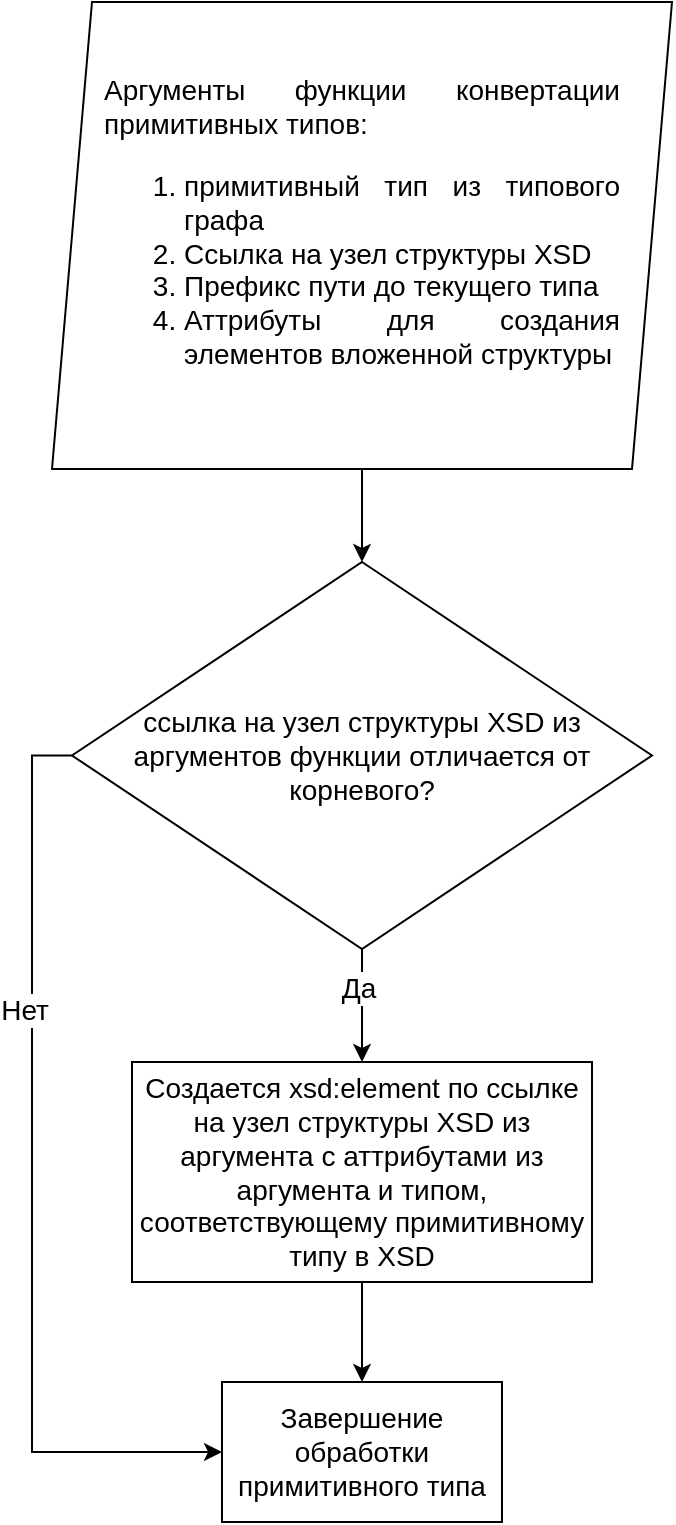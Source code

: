 <mxfile version="24.4.3" type="github">
  <diagram name="Page-1" id="3S2ae4dkI42ZV5BGezns">
    <mxGraphModel dx="2263" dy="-433" grid="1" gridSize="10" guides="1" tooltips="1" connect="1" arrows="1" fold="1" page="1" pageScale="1" pageWidth="827" pageHeight="1169" math="0" shadow="0">
      <root>
        <mxCell id="0" />
        <mxCell id="1" parent="0" />
        <mxCell id="99XFeAk21Zcp010ryDe2-2" style="edgeStyle=orthogonalEdgeStyle;rounded=0;orthogonalLoop=1;jettySize=auto;html=1;entryX=0.5;entryY=0;entryDx=0;entryDy=0;fontSize=14;" edge="1" parent="1" source="99XFeAk21Zcp010ryDe2-3" target="99XFeAk21Zcp010ryDe2-5">
          <mxGeometry relative="1" as="geometry" />
        </mxCell>
        <mxCell id="99XFeAk21Zcp010ryDe2-3" value="&lt;div style=&quot;text-align: justify; font-size: 14px;&quot;&gt;Аргументы функции конвертации примитивных типов:&lt;/div&gt;&lt;ol style=&quot;font-size: 14px;&quot;&gt;&lt;li style=&quot;text-align: justify; font-size: 14px;&quot;&gt;примитивный тип из типового графа&lt;/li&gt;&lt;li style=&quot;text-align: justify; font-size: 14px;&quot;&gt;Ссылка на узел структуры XSD&lt;/li&gt;&lt;li style=&quot;text-align: justify; font-size: 14px;&quot;&gt;Префикс пути до текущего типа&lt;/li&gt;&lt;li style=&quot;text-align: justify; font-size: 14px;&quot;&gt;Аттрибуты для создания элементов вложенной структуры&lt;/li&gt;&lt;/ol&gt;" style="shape=parallelogram;perimeter=parallelogramPerimeter;whiteSpace=wrap;html=1;fixedSize=1;spacingLeft=25;spacingRight=25;fontSize=14;" vertex="1" parent="1">
          <mxGeometry x="-610" y="1540" width="310" height="233.5" as="geometry" />
        </mxCell>
        <mxCell id="99XFeAk21Zcp010ryDe2-4" style="edgeStyle=orthogonalEdgeStyle;rounded=0;orthogonalLoop=1;jettySize=auto;html=1;fontSize=14;" edge="1" parent="1" source="99XFeAk21Zcp010ryDe2-5" target="99XFeAk21Zcp010ryDe2-7">
          <mxGeometry relative="1" as="geometry" />
        </mxCell>
        <mxCell id="99XFeAk21Zcp010ryDe2-11" value="Да" style="edgeLabel;html=1;align=center;verticalAlign=middle;resizable=0;points=[];fontSize=14;" vertex="1" connectable="0" parent="99XFeAk21Zcp010ryDe2-4">
          <mxGeometry x="-0.31" y="-2" relative="1" as="geometry">
            <mxPoint as="offset" />
          </mxGeometry>
        </mxCell>
        <mxCell id="99XFeAk21Zcp010ryDe2-9" style="edgeStyle=orthogonalEdgeStyle;rounded=0;orthogonalLoop=1;jettySize=auto;html=1;entryX=0;entryY=0.5;entryDx=0;entryDy=0;fontSize=14;" edge="1" parent="1" source="99XFeAk21Zcp010ryDe2-5" target="99XFeAk21Zcp010ryDe2-8">
          <mxGeometry relative="1" as="geometry">
            <Array as="points">
              <mxPoint x="-620" y="1917" />
              <mxPoint x="-620" y="2265" />
            </Array>
          </mxGeometry>
        </mxCell>
        <mxCell id="99XFeAk21Zcp010ryDe2-10" value="Нет" style="edgeLabel;html=1;align=center;verticalAlign=middle;resizable=0;points=[];fontSize=14;" vertex="1" connectable="0" parent="99XFeAk21Zcp010ryDe2-9">
          <mxGeometry x="-0.368" y="-4" relative="1" as="geometry">
            <mxPoint as="offset" />
          </mxGeometry>
        </mxCell>
        <mxCell id="99XFeAk21Zcp010ryDe2-5" value="ссылка на узел структуры XSD из аргументов функции отличается от корневого?" style="rhombus;whiteSpace=wrap;html=1;fontSize=14;" vertex="1" parent="1">
          <mxGeometry x="-600" y="1820" width="290" height="193.5" as="geometry" />
        </mxCell>
        <mxCell id="99XFeAk21Zcp010ryDe2-6" style="edgeStyle=orthogonalEdgeStyle;rounded=0;orthogonalLoop=1;jettySize=auto;html=1;entryX=0.5;entryY=0;entryDx=0;entryDy=0;fontSize=14;" edge="1" parent="1" source="99XFeAk21Zcp010ryDe2-7" target="99XFeAk21Zcp010ryDe2-8">
          <mxGeometry relative="1" as="geometry" />
        </mxCell>
        <mxCell id="99XFeAk21Zcp010ryDe2-7" value="Создается xsd:element по ссылке на узел структуры XSD из аргумента с аттрибутами из аргумента и типом, соответствующему примитивному типу в XSD" style="rounded=0;whiteSpace=wrap;html=1;fontSize=14;" vertex="1" parent="1">
          <mxGeometry x="-570" y="2070" width="230" height="110" as="geometry" />
        </mxCell>
        <mxCell id="99XFeAk21Zcp010ryDe2-8" value="Завершение обработки примитивного типа" style="rounded=0;whiteSpace=wrap;html=1;fontSize=14;" vertex="1" parent="1">
          <mxGeometry x="-525" y="2230" width="140" height="70" as="geometry" />
        </mxCell>
      </root>
    </mxGraphModel>
  </diagram>
</mxfile>
